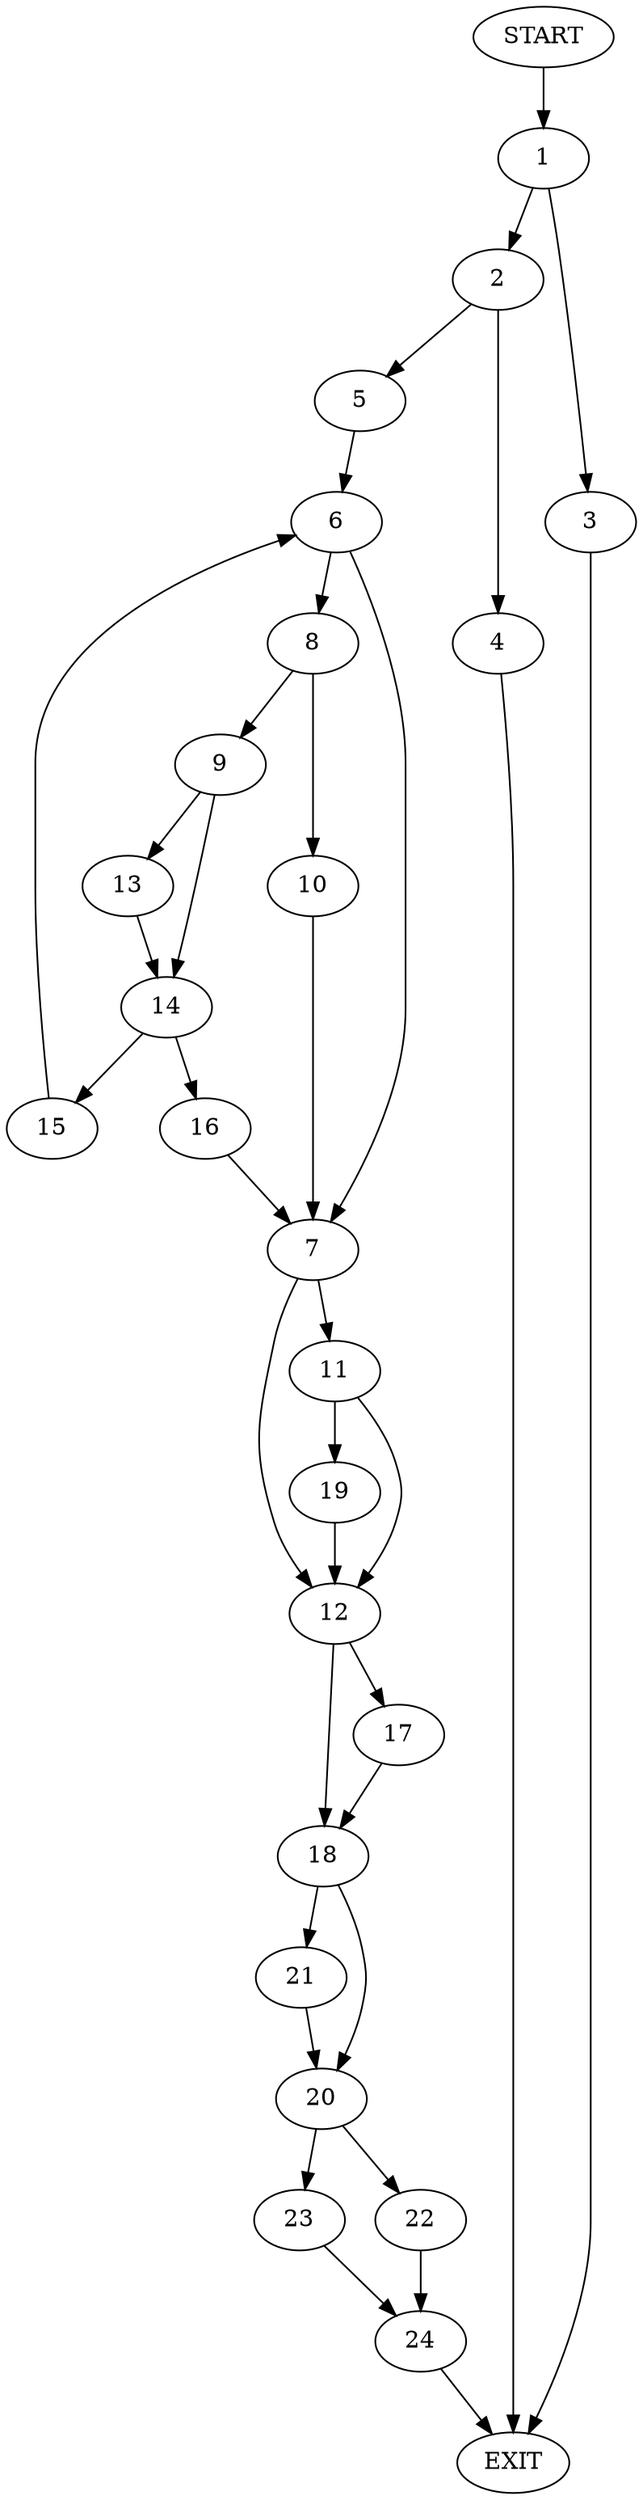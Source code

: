 digraph {
0 [label="START"]
25 [label="EXIT"]
0 -> 1
1 -> 2
1 -> 3
2 -> 4
2 -> 5
3 -> 25
4 -> 25
5 -> 6
6 -> 7
6 -> 8
8 -> 9
8 -> 10
7 -> 11
7 -> 12
9 -> 13
9 -> 14
10 -> 7
13 -> 14
14 -> 15
14 -> 16
15 -> 6
16 -> 7
12 -> 17
12 -> 18
11 -> 19
11 -> 12
19 -> 12
18 -> 20
18 -> 21
17 -> 18
20 -> 22
20 -> 23
21 -> 20
23 -> 24
22 -> 24
24 -> 25
}
